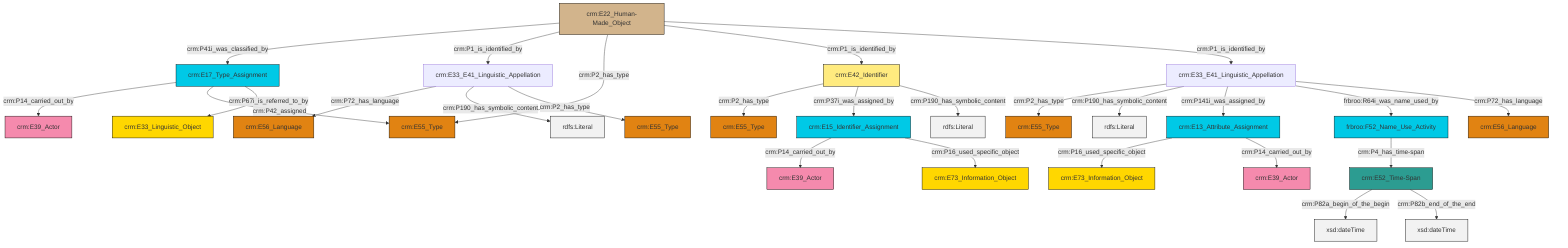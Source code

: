 graph TD
classDef Literal fill:#f2f2f2,stroke:#000000;
classDef CRM_Entity fill:#FFFFFF,stroke:#000000;
classDef Temporal_Entity fill:#00C9E6, stroke:#000000;
classDef Type fill:#E18312, stroke:#000000;
classDef Time-Span fill:#2C9C91, stroke:#000000;
classDef Appellation fill:#FFEB7F, stroke:#000000;
classDef Place fill:#008836, stroke:#000000;
classDef Persistent_Item fill:#B266B2, stroke:#000000;
classDef Conceptual_Object fill:#FFD700, stroke:#000000;
classDef Physical_Thing fill:#D2B48C, stroke:#000000;
classDef Actor fill:#f58aad, stroke:#000000;
classDef PC_Classes fill:#4ce600, stroke:#000000;
classDef Multi fill:#cccccc,stroke:#000000;

0["crm:E22_Human-Made_Object"]:::Physical_Thing -->|crm:P41i_was_classified_by| 1["crm:E17_Type_Assignment"]:::Temporal_Entity
0["crm:E22_Human-Made_Object"]:::Physical_Thing -->|crm:P1_is_identified_by| 2["crm:E33_E41_Linguistic_Appellation"]:::Default
3["crm:E52_Time-Span"]:::Time-Span -->|crm:P82a_begin_of_the_begin| 4[xsd:dateTime]:::Literal
5["crm:E15_Identifier_Assignment"]:::Temporal_Entity -->|crm:P14_carried_out_by| 6["crm:E39_Actor"]:::Actor
7["crm:E33_E41_Linguistic_Appellation"]:::Default -->|crm:P2_has_type| 8["crm:E55_Type"]:::Type
7["crm:E33_E41_Linguistic_Appellation"]:::Default -->|crm:P190_has_symbolic_content| 10[rdfs:Literal]:::Literal
7["crm:E33_E41_Linguistic_Appellation"]:::Default -->|crm:P141i_was_assigned_by| 11["crm:E13_Attribute_Assignment"]:::Temporal_Entity
1["crm:E17_Type_Assignment"]:::Temporal_Entity -->|crm:P14_carried_out_by| 12["crm:E39_Actor"]:::Actor
0["crm:E22_Human-Made_Object"]:::Physical_Thing -->|crm:P2_has_type| 13["crm:E55_Type"]:::Type
5["crm:E15_Identifier_Assignment"]:::Temporal_Entity -->|crm:P16_used_specific_object| 14["crm:E73_Information_Object"]:::Conceptual_Object
0["crm:E22_Human-Made_Object"]:::Physical_Thing -->|crm:P1_is_identified_by| 15["crm:E42_Identifier"]:::Appellation
7["crm:E33_E41_Linguistic_Appellation"]:::Default -->|frbroo:R64i_was_name_used_by| 21["frbroo:F52_Name_Use_Activity"]:::Temporal_Entity
2["crm:E33_E41_Linguistic_Appellation"]:::Default -->|crm:P72_has_language| 25["crm:E56_Language"]:::Type
2["crm:E33_E41_Linguistic_Appellation"]:::Default -->|crm:P190_has_symbolic_content| 33[rdfs:Literal]:::Literal
21["frbroo:F52_Name_Use_Activity"]:::Temporal_Entity -->|crm:P4_has_time-span| 3["crm:E52_Time-Span"]:::Time-Span
1["crm:E17_Type_Assignment"]:::Temporal_Entity -->|crm:P42_assigned| 13["crm:E55_Type"]:::Type
3["crm:E52_Time-Span"]:::Time-Span -->|crm:P82b_end_of_the_end| 34[xsd:dateTime]:::Literal
15["crm:E42_Identifier"]:::Appellation -->|crm:P2_has_type| 29["crm:E55_Type"]:::Type
15["crm:E42_Identifier"]:::Appellation -->|crm:P37i_was_assigned_by| 5["crm:E15_Identifier_Assignment"]:::Temporal_Entity
15["crm:E42_Identifier"]:::Appellation -->|crm:P190_has_symbolic_content| 37[rdfs:Literal]:::Literal
7["crm:E33_E41_Linguistic_Appellation"]:::Default -->|crm:P72_has_language| 31["crm:E56_Language"]:::Type
1["crm:E17_Type_Assignment"]:::Temporal_Entity -->|crm:P67i_is_referred_to_by| 40["crm:E33_Linguistic_Object"]:::Conceptual_Object
11["crm:E13_Attribute_Assignment"]:::Temporal_Entity -->|crm:P16_used_specific_object| 23["crm:E73_Information_Object"]:::Conceptual_Object
2["crm:E33_E41_Linguistic_Appellation"]:::Default -->|crm:P2_has_type| 17["crm:E55_Type"]:::Type
0["crm:E22_Human-Made_Object"]:::Physical_Thing -->|crm:P1_is_identified_by| 7["crm:E33_E41_Linguistic_Appellation"]:::Default
11["crm:E13_Attribute_Assignment"]:::Temporal_Entity -->|crm:P14_carried_out_by| 19["crm:E39_Actor"]:::Actor